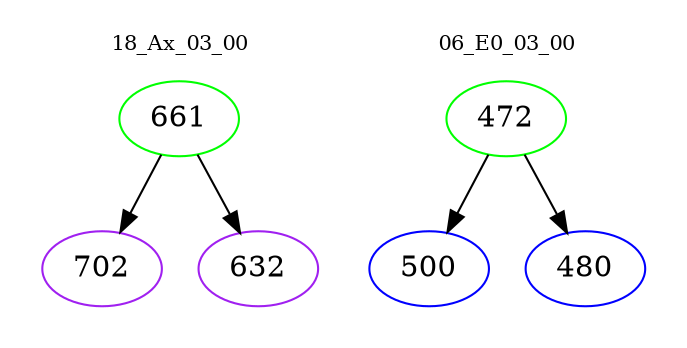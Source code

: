 digraph{
subgraph cluster_0 {
color = white
label = "18_Ax_03_00";
fontsize=10;
T0_661 [label="661", color="green"]
T0_661 -> T0_702 [color="black"]
T0_702 [label="702", color="purple"]
T0_661 -> T0_632 [color="black"]
T0_632 [label="632", color="purple"]
}
subgraph cluster_1 {
color = white
label = "06_E0_03_00";
fontsize=10;
T1_472 [label="472", color="green"]
T1_472 -> T1_500 [color="black"]
T1_500 [label="500", color="blue"]
T1_472 -> T1_480 [color="black"]
T1_480 [label="480", color="blue"]
}
}
